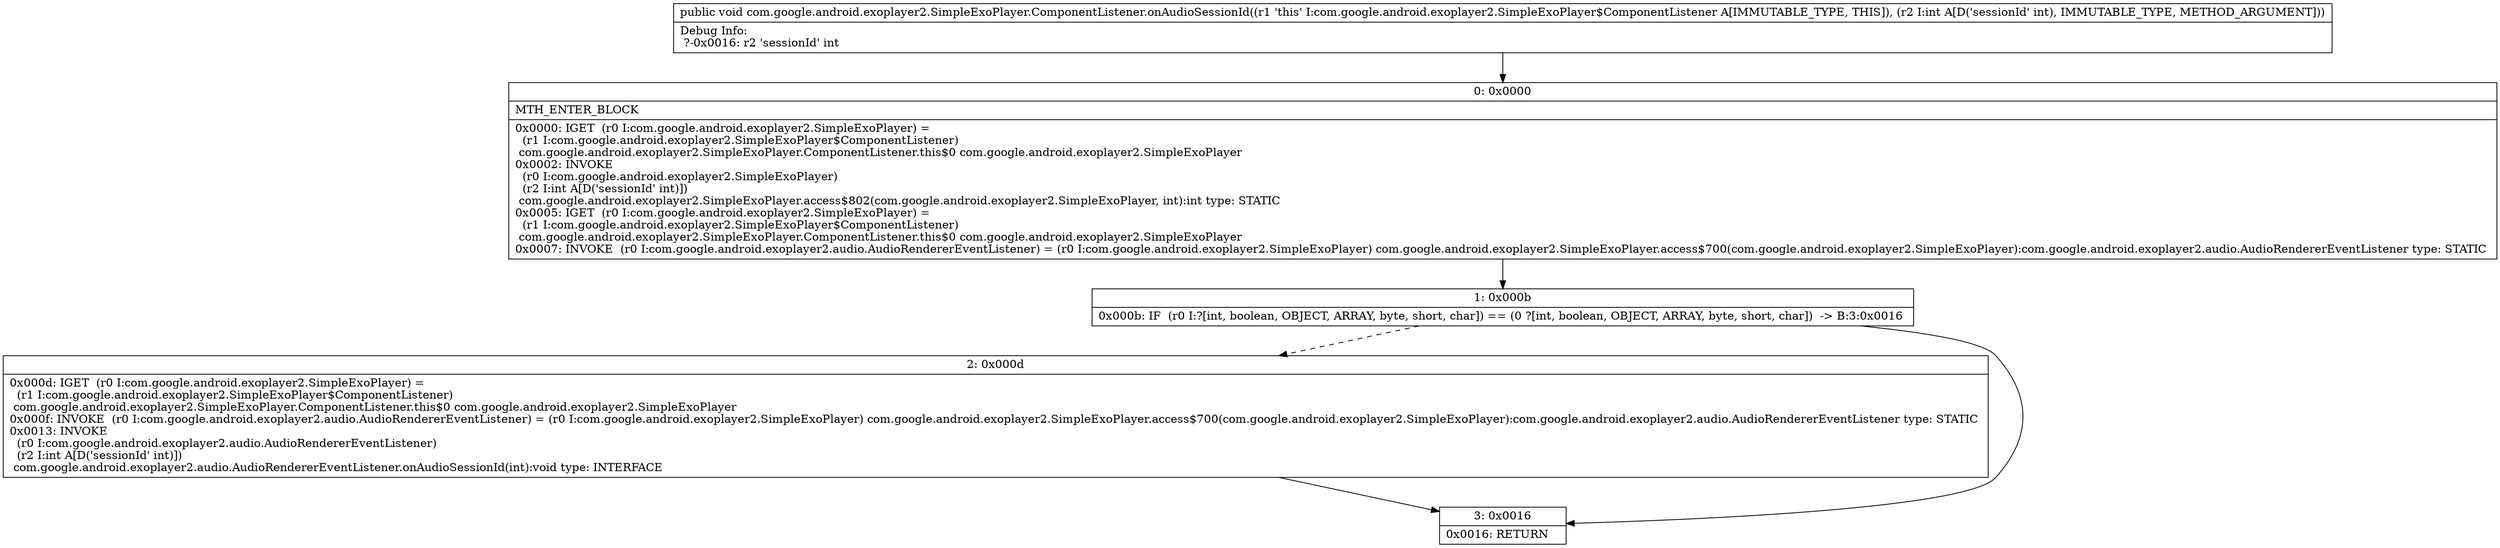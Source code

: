 digraph "CFG forcom.google.android.exoplayer2.SimpleExoPlayer.ComponentListener.onAudioSessionId(I)V" {
Node_0 [shape=record,label="{0\:\ 0x0000|MTH_ENTER_BLOCK\l|0x0000: IGET  (r0 I:com.google.android.exoplayer2.SimpleExoPlayer) = \l  (r1 I:com.google.android.exoplayer2.SimpleExoPlayer$ComponentListener)\l com.google.android.exoplayer2.SimpleExoPlayer.ComponentListener.this$0 com.google.android.exoplayer2.SimpleExoPlayer \l0x0002: INVOKE  \l  (r0 I:com.google.android.exoplayer2.SimpleExoPlayer)\l  (r2 I:int A[D('sessionId' int)])\l com.google.android.exoplayer2.SimpleExoPlayer.access$802(com.google.android.exoplayer2.SimpleExoPlayer, int):int type: STATIC \l0x0005: IGET  (r0 I:com.google.android.exoplayer2.SimpleExoPlayer) = \l  (r1 I:com.google.android.exoplayer2.SimpleExoPlayer$ComponentListener)\l com.google.android.exoplayer2.SimpleExoPlayer.ComponentListener.this$0 com.google.android.exoplayer2.SimpleExoPlayer \l0x0007: INVOKE  (r0 I:com.google.android.exoplayer2.audio.AudioRendererEventListener) = (r0 I:com.google.android.exoplayer2.SimpleExoPlayer) com.google.android.exoplayer2.SimpleExoPlayer.access$700(com.google.android.exoplayer2.SimpleExoPlayer):com.google.android.exoplayer2.audio.AudioRendererEventListener type: STATIC \l}"];
Node_1 [shape=record,label="{1\:\ 0x000b|0x000b: IF  (r0 I:?[int, boolean, OBJECT, ARRAY, byte, short, char]) == (0 ?[int, boolean, OBJECT, ARRAY, byte, short, char])  \-\> B:3:0x0016 \l}"];
Node_2 [shape=record,label="{2\:\ 0x000d|0x000d: IGET  (r0 I:com.google.android.exoplayer2.SimpleExoPlayer) = \l  (r1 I:com.google.android.exoplayer2.SimpleExoPlayer$ComponentListener)\l com.google.android.exoplayer2.SimpleExoPlayer.ComponentListener.this$0 com.google.android.exoplayer2.SimpleExoPlayer \l0x000f: INVOKE  (r0 I:com.google.android.exoplayer2.audio.AudioRendererEventListener) = (r0 I:com.google.android.exoplayer2.SimpleExoPlayer) com.google.android.exoplayer2.SimpleExoPlayer.access$700(com.google.android.exoplayer2.SimpleExoPlayer):com.google.android.exoplayer2.audio.AudioRendererEventListener type: STATIC \l0x0013: INVOKE  \l  (r0 I:com.google.android.exoplayer2.audio.AudioRendererEventListener)\l  (r2 I:int A[D('sessionId' int)])\l com.google.android.exoplayer2.audio.AudioRendererEventListener.onAudioSessionId(int):void type: INTERFACE \l}"];
Node_3 [shape=record,label="{3\:\ 0x0016|0x0016: RETURN   \l}"];
MethodNode[shape=record,label="{public void com.google.android.exoplayer2.SimpleExoPlayer.ComponentListener.onAudioSessionId((r1 'this' I:com.google.android.exoplayer2.SimpleExoPlayer$ComponentListener A[IMMUTABLE_TYPE, THIS]), (r2 I:int A[D('sessionId' int), IMMUTABLE_TYPE, METHOD_ARGUMENT]))  | Debug Info:\l  ?\-0x0016: r2 'sessionId' int\l}"];
MethodNode -> Node_0;
Node_0 -> Node_1;
Node_1 -> Node_2[style=dashed];
Node_1 -> Node_3;
Node_2 -> Node_3;
}

